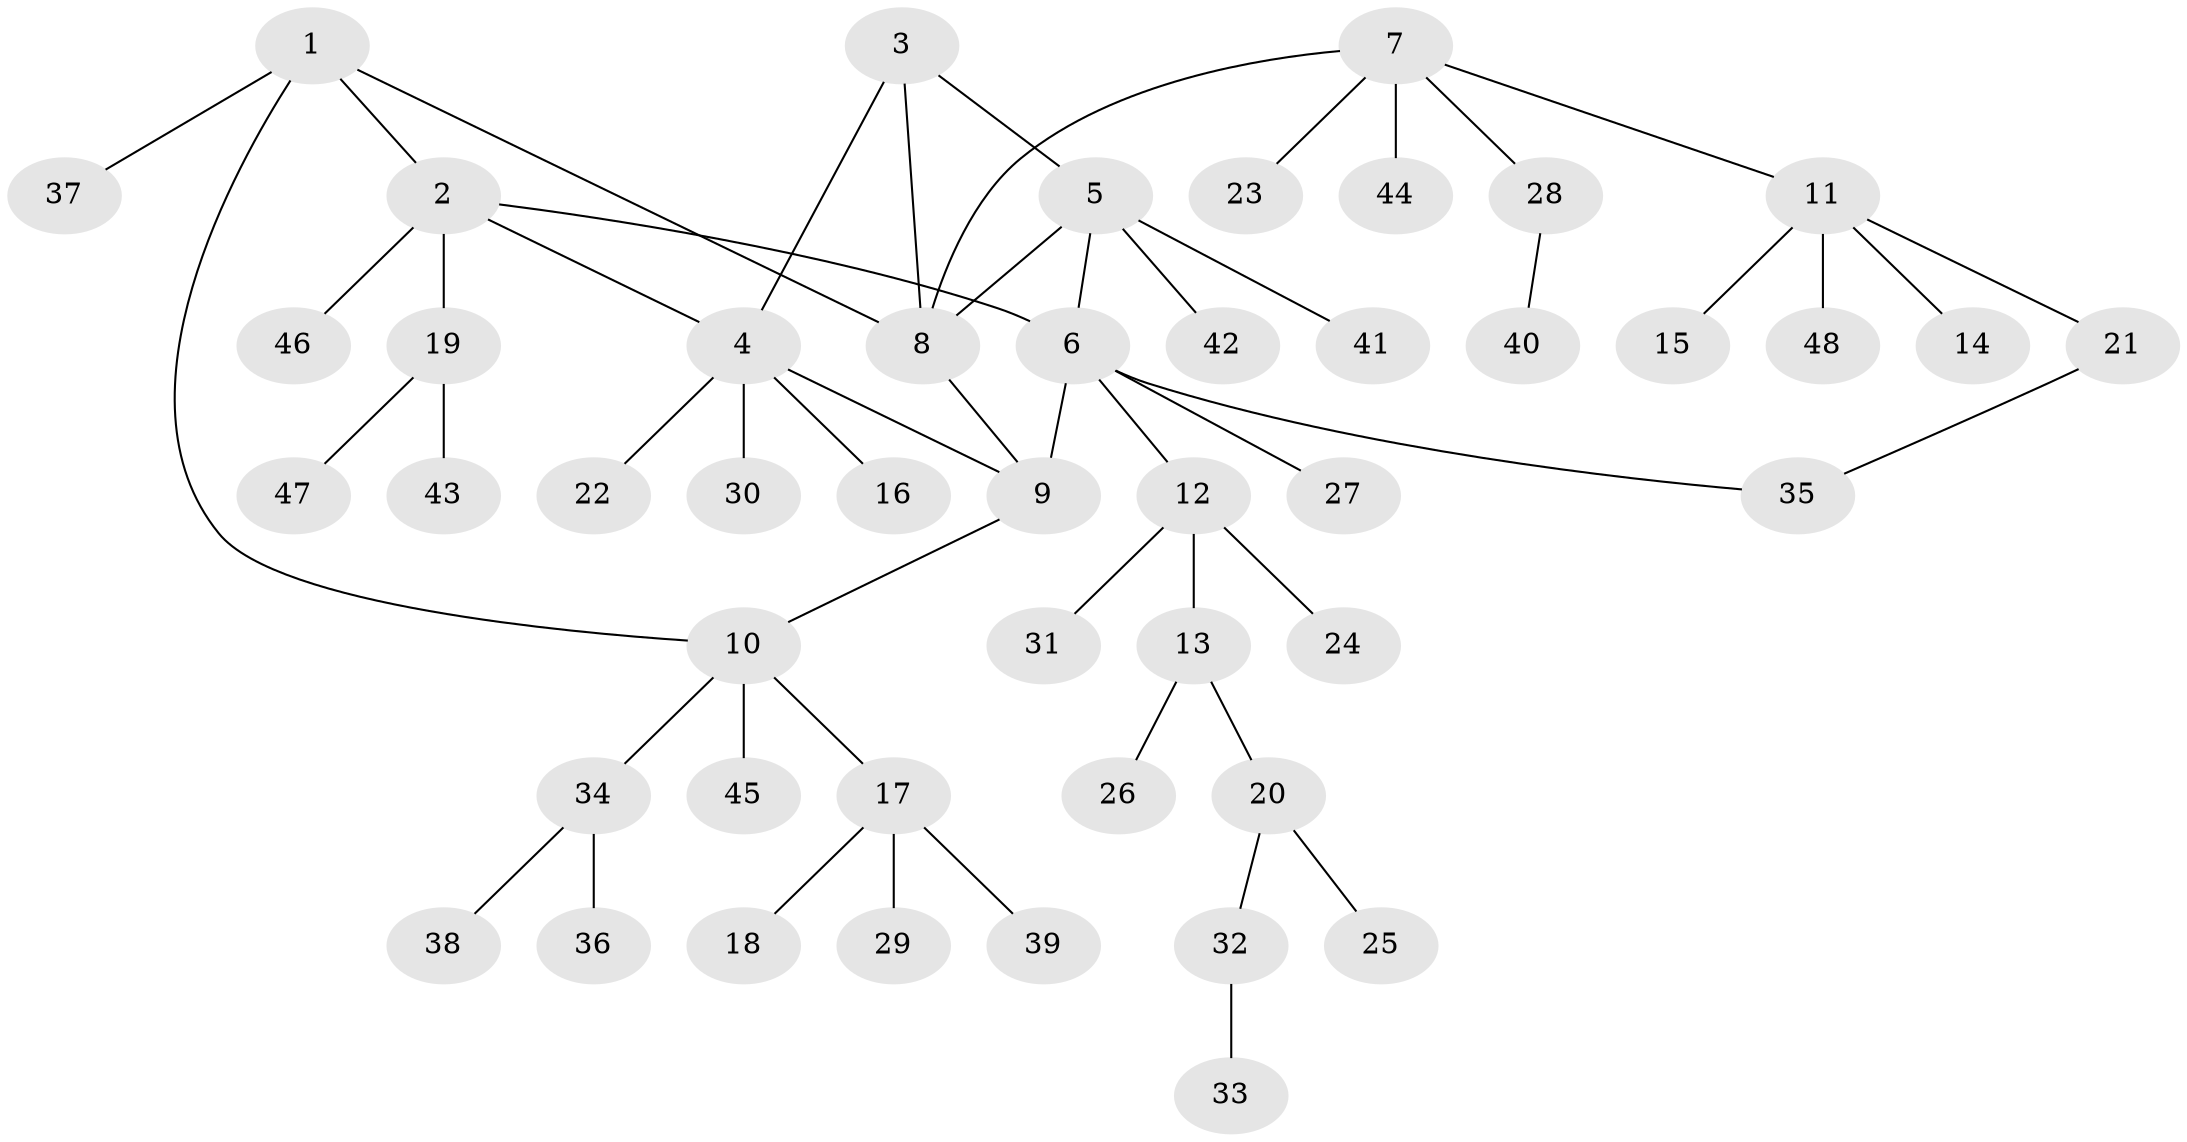 // Generated by graph-tools (version 1.1) at 2025/50/03/09/25 03:50:33]
// undirected, 48 vertices, 54 edges
graph export_dot {
graph [start="1"]
  node [color=gray90,style=filled];
  1;
  2;
  3;
  4;
  5;
  6;
  7;
  8;
  9;
  10;
  11;
  12;
  13;
  14;
  15;
  16;
  17;
  18;
  19;
  20;
  21;
  22;
  23;
  24;
  25;
  26;
  27;
  28;
  29;
  30;
  31;
  32;
  33;
  34;
  35;
  36;
  37;
  38;
  39;
  40;
  41;
  42;
  43;
  44;
  45;
  46;
  47;
  48;
  1 -- 2;
  1 -- 8;
  1 -- 10;
  1 -- 37;
  2 -- 4;
  2 -- 6;
  2 -- 19;
  2 -- 46;
  3 -- 4;
  3 -- 5;
  3 -- 8;
  4 -- 9;
  4 -- 16;
  4 -- 22;
  4 -- 30;
  5 -- 6;
  5 -- 8;
  5 -- 41;
  5 -- 42;
  6 -- 9;
  6 -- 12;
  6 -- 27;
  6 -- 35;
  7 -- 8;
  7 -- 11;
  7 -- 23;
  7 -- 28;
  7 -- 44;
  8 -- 9;
  9 -- 10;
  10 -- 17;
  10 -- 34;
  10 -- 45;
  11 -- 14;
  11 -- 15;
  11 -- 21;
  11 -- 48;
  12 -- 13;
  12 -- 24;
  12 -- 31;
  13 -- 20;
  13 -- 26;
  17 -- 18;
  17 -- 29;
  17 -- 39;
  19 -- 43;
  19 -- 47;
  20 -- 25;
  20 -- 32;
  21 -- 35;
  28 -- 40;
  32 -- 33;
  34 -- 36;
  34 -- 38;
}
